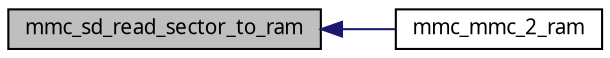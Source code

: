digraph G
{
  edge [fontname="FreeSans.ttf",fontsize=10,labelfontname="FreeSans.ttf",labelfontsize=10];
  node [fontname="FreeSans.ttf",fontsize=10,shape=record];
  rankdir=LR;
  Node1 [label="mmc_sd_read_sector_to_ram",height=0.2,width=0.4,color="black", fillcolor="grey75", style="filled" fontcolor="black"];
  Node1 -> Node2 [dir=back,color="midnightblue",fontsize=10,style="solid",fontname="FreeSans.ttf"];
  Node2 [label="mmc_mmc_2_ram",height=0.2,width=0.4,color="black", fillcolor="white", style="filled",URL="$a00056.html#7f4432cad31318ebb1a0a8f0a242a06b",tooltip="This fonction read 1 sector from MMC/SD to ram buffer."];
}
